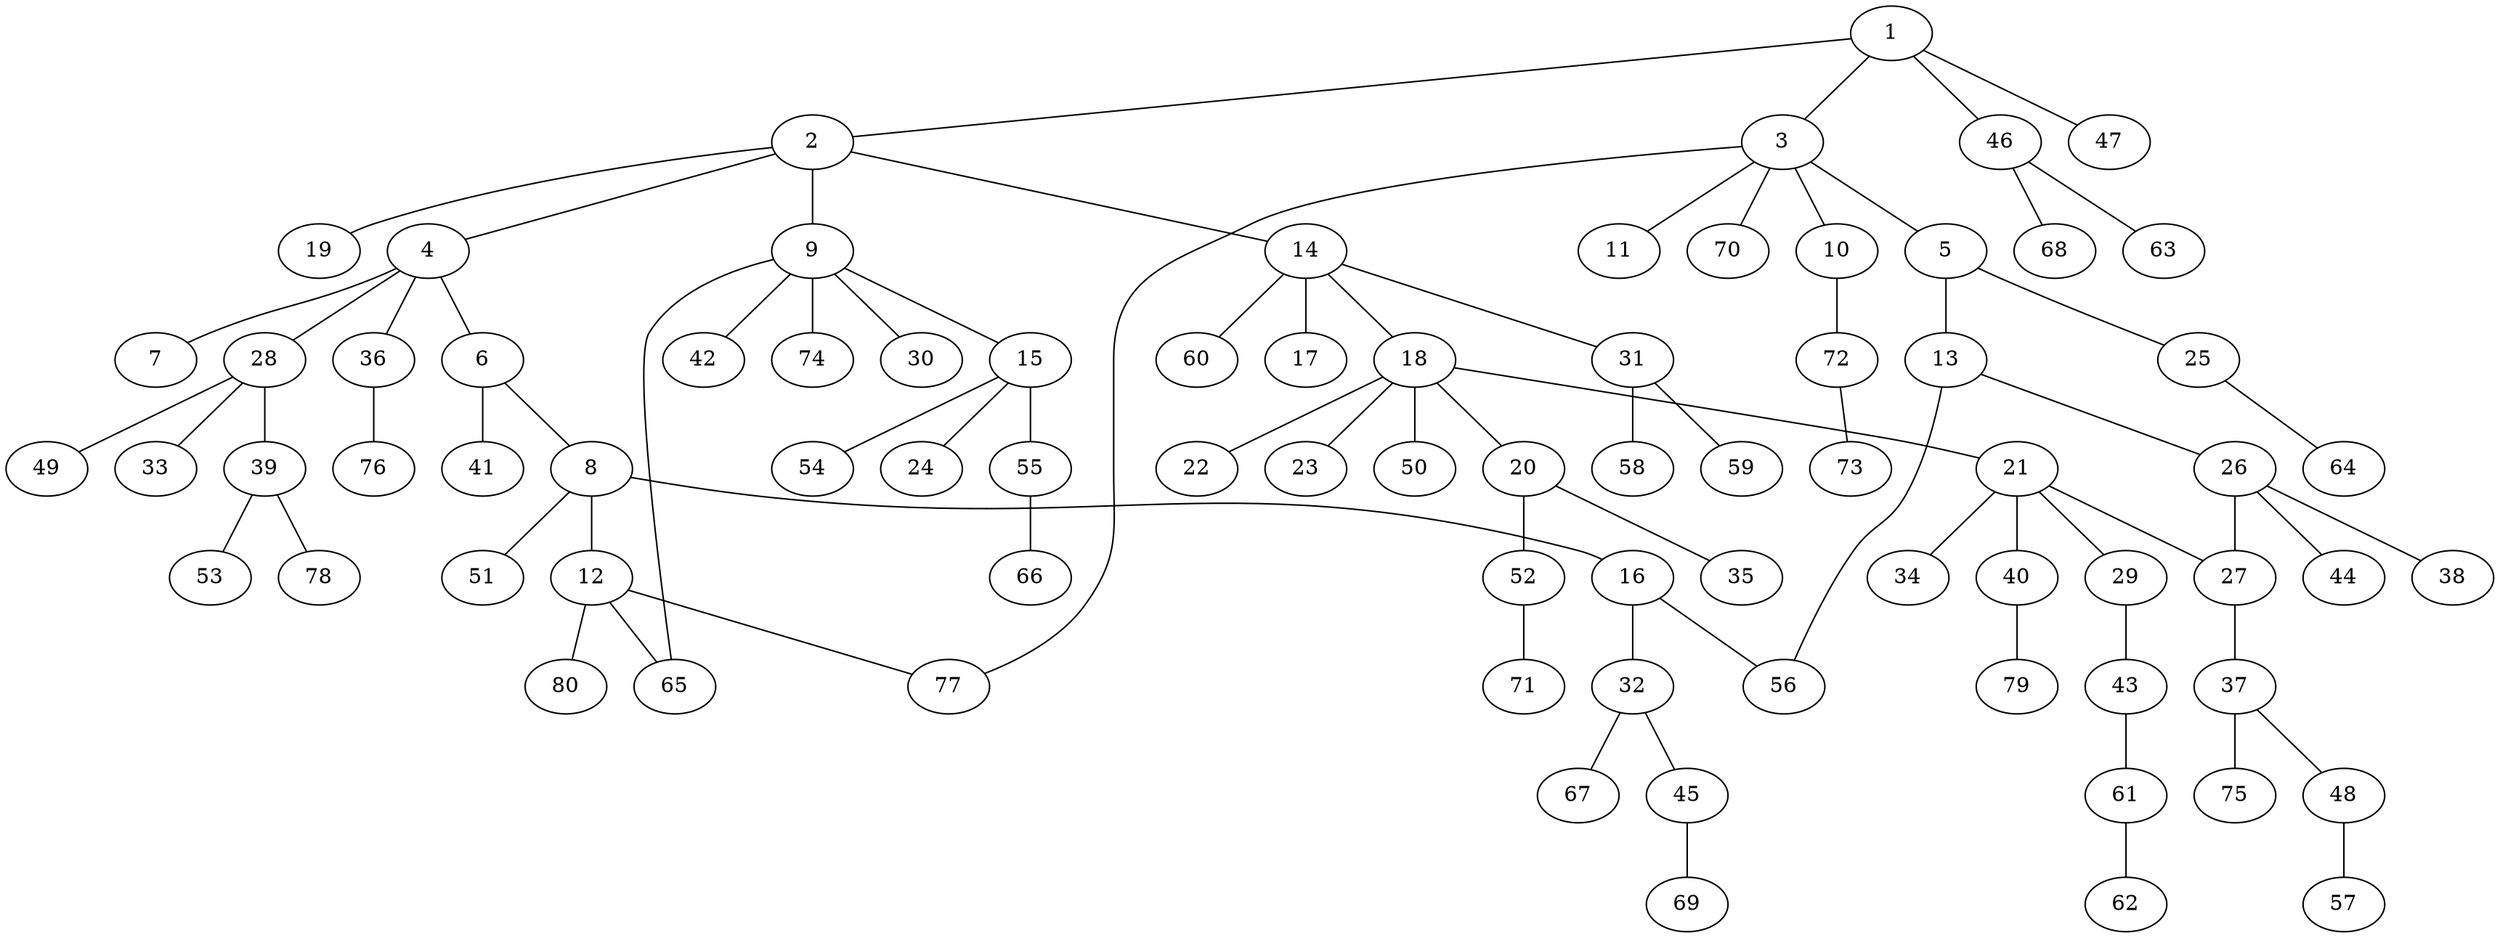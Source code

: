 graph graphname {1--2
1--3
1--46
1--47
2--4
2--9
2--14
2--19
3--5
3--10
3--11
3--70
3--77
4--6
4--7
4--28
4--36
5--13
5--25
6--8
6--41
8--12
8--16
8--51
9--15
9--30
9--42
9--65
9--74
10--72
12--65
12--77
12--80
13--26
13--56
14--17
14--18
14--31
14--60
15--24
15--54
15--55
16--32
16--56
18--20
18--21
18--22
18--23
18--50
20--35
20--52
21--27
21--29
21--34
21--40
25--64
26--27
26--38
26--44
27--37
28--33
28--39
28--49
29--43
31--58
31--59
32--45
32--67
36--76
37--48
37--75
39--53
39--78
40--79
43--61
45--69
46--63
46--68
48--57
52--71
55--66
61--62
72--73
}